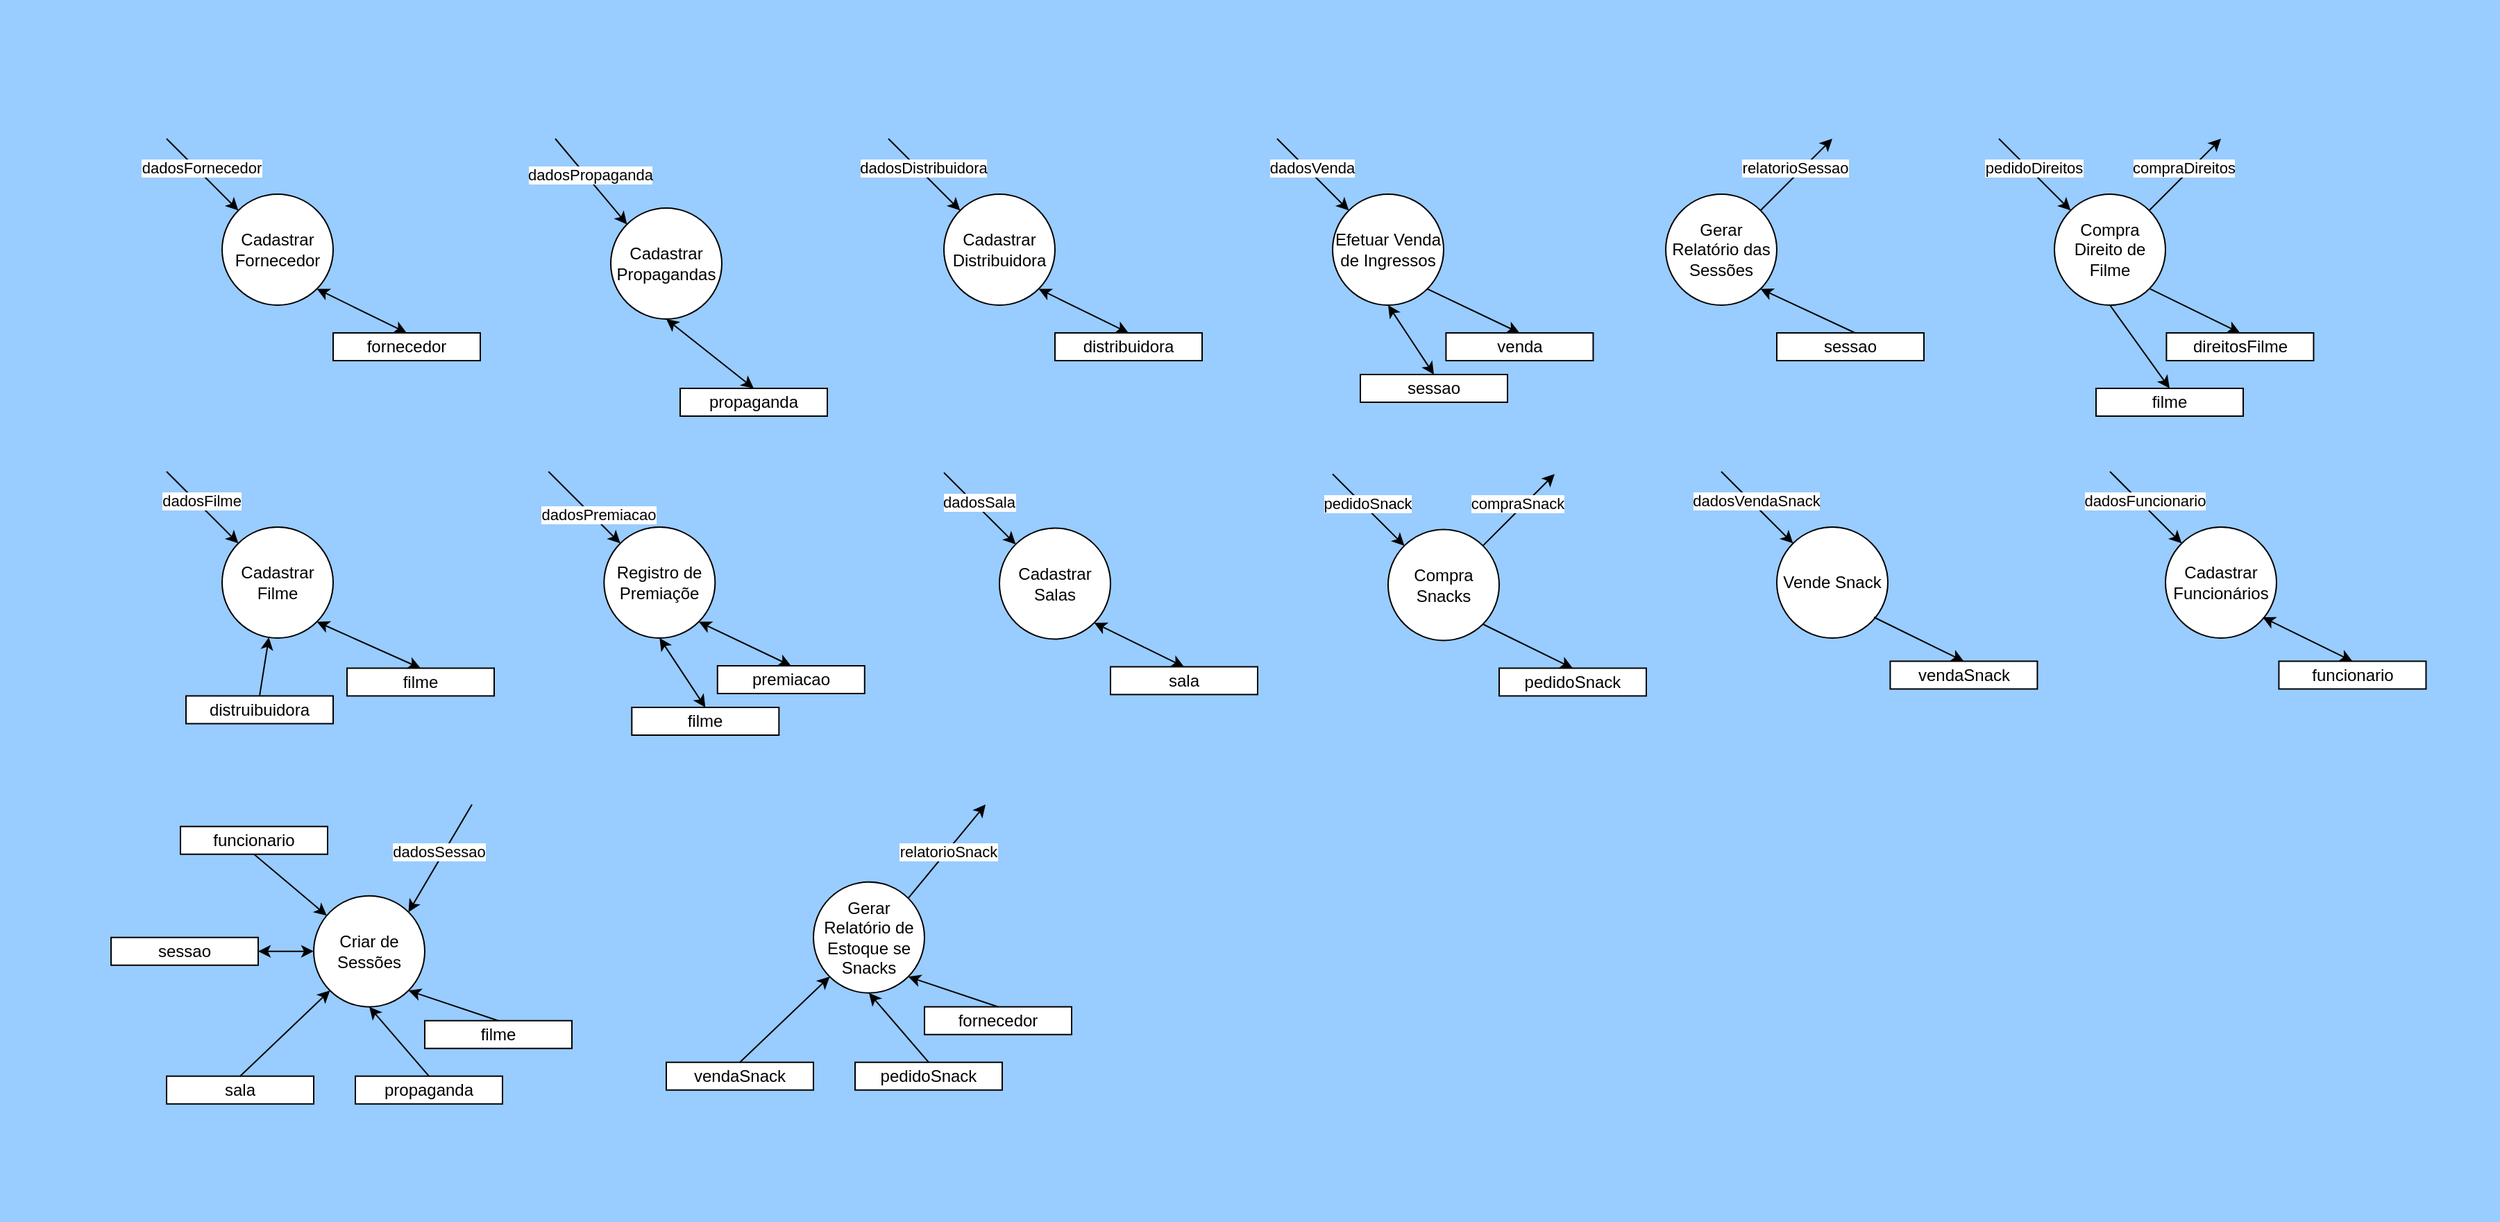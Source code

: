<mxfile version="18.2.0" type="device"><diagram id="M0JN2U-4xID6pmuaQAMV" name="Page-1"><mxGraphModel dx="3066" dy="2300" grid="1" gridSize="10" guides="1" tooltips="1" connect="1" arrows="1" fold="1" page="1" pageScale="1" pageWidth="850" pageHeight="1100" background="#99CCFF" math="0" shadow="0"><root><mxCell id="0"/><mxCell id="1" parent="0"/><mxCell id="Lov5_WWkviEqrj91i6hO-1" value="Cadastrar&lt;br&gt;Fornecedor" style="ellipse;whiteSpace=wrap;html=1;aspect=fixed;" parent="1" vertex="1"><mxGeometry x="80" y="80" width="80" height="80" as="geometry"/></mxCell><mxCell id="Lov5_WWkviEqrj91i6hO-2" value="" style="endArrow=classic;html=1;rounded=0;entryX=0;entryY=0;entryDx=0;entryDy=0;" parent="1" target="Lov5_WWkviEqrj91i6hO-1" edge="1"><mxGeometry relative="1" as="geometry"><mxPoint x="40" y="40" as="sourcePoint"/><mxPoint x="70" y="100" as="targetPoint"/></mxGeometry></mxCell><mxCell id="Lov5_WWkviEqrj91i6hO-3" value="dadosFornecedor&lt;br&gt;" style="edgeLabel;resizable=0;html=1;align=center;verticalAlign=middle;" parent="Lov5_WWkviEqrj91i6hO-2" connectable="0" vertex="1"><mxGeometry relative="1" as="geometry"><mxPoint x="-1" y="-5" as="offset"/></mxGeometry></mxCell><mxCell id="Lov5_WWkviEqrj91i6hO-4" value="fornecedor" style="rounded=0;whiteSpace=wrap;html=1;" parent="1" vertex="1"><mxGeometry x="160" y="180" width="106" height="20" as="geometry"/></mxCell><mxCell id="Lov5_WWkviEqrj91i6hO-5" value="" style="endArrow=classic;startArrow=classic;html=1;rounded=0;entryX=0.5;entryY=0;entryDx=0;entryDy=0;exitX=1;exitY=1;exitDx=0;exitDy=0;" parent="1" source="Lov5_WWkviEqrj91i6hO-1" target="Lov5_WWkviEqrj91i6hO-4" edge="1"><mxGeometry width="50" height="50" relative="1" as="geometry"><mxPoint x="110" y="160" as="sourcePoint"/><mxPoint x="160" y="110" as="targetPoint"/></mxGeometry></mxCell><mxCell id="Lov5_WWkviEqrj91i6hO-6" value="Cadastrar Filme" style="ellipse;whiteSpace=wrap;html=1;aspect=fixed;" parent="1" vertex="1"><mxGeometry x="80" y="320" width="80" height="80" as="geometry"/></mxCell><mxCell id="Lov5_WWkviEqrj91i6hO-7" value="" style="endArrow=classic;html=1;rounded=0;entryX=0;entryY=0;entryDx=0;entryDy=0;" parent="1" target="Lov5_WWkviEqrj91i6hO-6" edge="1"><mxGeometry relative="1" as="geometry"><mxPoint x="40" y="280" as="sourcePoint"/><mxPoint x="-16.759" y="379.998" as="targetPoint"/></mxGeometry></mxCell><mxCell id="Lov5_WWkviEqrj91i6hO-8" value="dadosFilme" style="edgeLabel;resizable=0;html=1;align=center;verticalAlign=middle;" parent="Lov5_WWkviEqrj91i6hO-7" connectable="0" vertex="1"><mxGeometry relative="1" as="geometry"><mxPoint x="-1" y="-5" as="offset"/></mxGeometry></mxCell><mxCell id="Lov5_WWkviEqrj91i6hO-9" value="filme" style="rounded=0;whiteSpace=wrap;html=1;" parent="1" vertex="1"><mxGeometry x="170" y="421.72" width="106" height="20" as="geometry"/></mxCell><mxCell id="Lov5_WWkviEqrj91i6hO-10" value="" style="endArrow=classic;startArrow=classic;html=1;rounded=0;exitX=1;exitY=1;exitDx=0;exitDy=0;entryX=0.5;entryY=0;entryDx=0;entryDy=0;" parent="1" source="Lov5_WWkviEqrj91i6hO-6" target="Lov5_WWkviEqrj91i6hO-9" edge="1"><mxGeometry width="50" height="50" relative="1" as="geometry"><mxPoint x="140" y="450" as="sourcePoint"/><mxPoint x="110" y="430" as="targetPoint"/></mxGeometry></mxCell><mxCell id="Lov5_WWkviEqrj91i6hO-11" style="edgeStyle=orthogonalEdgeStyle;rounded=0;orthogonalLoop=1;jettySize=auto;html=1;exitX=0.5;exitY=1;exitDx=0;exitDy=0;" parent="1" source="Lov5_WWkviEqrj91i6hO-9" target="Lov5_WWkviEqrj91i6hO-9" edge="1"><mxGeometry relative="1" as="geometry"/></mxCell><mxCell id="Lov5_WWkviEqrj91i6hO-12" value="Registro de Premiaçõe" style="ellipse;whiteSpace=wrap;html=1;aspect=fixed;" parent="1" vertex="1"><mxGeometry x="355.16" y="320" width="80" height="80" as="geometry"/></mxCell><mxCell id="Lov5_WWkviEqrj91i6hO-13" value="" style="endArrow=classic;html=1;rounded=0;entryX=0;entryY=0;entryDx=0;entryDy=0;" parent="1" edge="1"><mxGeometry relative="1" as="geometry"><mxPoint x="315.16" y="280" as="sourcePoint"/><mxPoint x="366.876" y="331.716" as="targetPoint"/></mxGeometry></mxCell><mxCell id="Lov5_WWkviEqrj91i6hO-15" value="premiacao" style="rounded=0;whiteSpace=wrap;html=1;" parent="1" vertex="1"><mxGeometry x="436.88" y="420" width="106" height="20" as="geometry"/></mxCell><mxCell id="Lov5_WWkviEqrj91i6hO-16" value="" style="endArrow=classic;startArrow=classic;html=1;rounded=0;entryX=0.5;entryY=0;entryDx=0;entryDy=0;exitX=1;exitY=1;exitDx=0;exitDy=0;" parent="1" source="Lov5_WWkviEqrj91i6hO-12" target="Lov5_WWkviEqrj91i6hO-15" edge="1"><mxGeometry width="50" height="50" relative="1" as="geometry"><mxPoint x="455.16" y="410" as="sourcePoint"/><mxPoint x="386.88" y="430" as="targetPoint"/></mxGeometry></mxCell><mxCell id="Lov5_WWkviEqrj91i6hO-17" value="filme" style="rounded=0;whiteSpace=wrap;html=1;" parent="1" vertex="1"><mxGeometry x="375.16" y="450" width="106" height="20" as="geometry"/></mxCell><mxCell id="Lov5_WWkviEqrj91i6hO-18" value="" style="endArrow=classic;startArrow=classic;html=1;rounded=0;entryX=0.5;entryY=0;entryDx=0;entryDy=0;exitX=0.5;exitY=1;exitDx=0;exitDy=0;" parent="1" source="Lov5_WWkviEqrj91i6hO-12" target="Lov5_WWkviEqrj91i6hO-17" edge="1"><mxGeometry width="50" height="50" relative="1" as="geometry"><mxPoint x="361.944" y="414.144" as="sourcePoint"/><mxPoint x="428.38" y="445.86" as="targetPoint"/></mxGeometry></mxCell><mxCell id="Lov5_WWkviEqrj91i6hO-31" value="Cadastrar Funcionários" style="ellipse;whiteSpace=wrap;html=1;aspect=fixed;" parent="1" vertex="1"><mxGeometry x="1480" y="320" width="80" height="80" as="geometry"/></mxCell><mxCell id="Lov5_WWkviEqrj91i6hO-32" value="" style="endArrow=classic;html=1;rounded=0;entryX=0;entryY=0;entryDx=0;entryDy=0;" parent="1" edge="1"><mxGeometry relative="1" as="geometry"><mxPoint x="1440" y="280" as="sourcePoint"/><mxPoint x="1491.716" y="331.716" as="targetPoint"/></mxGeometry></mxCell><mxCell id="Lov5_WWkviEqrj91i6hO-33" value="dadosFuncionario" style="edgeLabel;resizable=0;html=1;align=center;verticalAlign=middle;" parent="Lov5_WWkviEqrj91i6hO-32" connectable="0" vertex="1"><mxGeometry relative="1" as="geometry"><mxPoint x="-1" y="-5" as="offset"/></mxGeometry></mxCell><mxCell id="Lov5_WWkviEqrj91i6hO-34" value="funcionario" style="rounded=0;whiteSpace=wrap;html=1;" parent="1" vertex="1"><mxGeometry x="1561.72" y="416.72" width="106" height="20" as="geometry"/></mxCell><mxCell id="Lov5_WWkviEqrj91i6hO-35" value="" style="endArrow=classic;startArrow=classic;html=1;rounded=0;entryX=0.5;entryY=0;entryDx=0;entryDy=0;exitX=1;exitY=1;exitDx=0;exitDy=0;startFill=1;" parent="1" target="Lov5_WWkviEqrj91i6hO-34" edge="1"><mxGeometry width="50" height="50" relative="1" as="geometry"><mxPoint x="1550.004" y="385.004" as="sourcePoint"/><mxPoint x="1616.44" y="413.44" as="targetPoint"/></mxGeometry></mxCell><mxCell id="Lov5_WWkviEqrj91i6hO-36" value="Cadastrar Propagandas" style="ellipse;whiteSpace=wrap;html=1;aspect=fixed;" parent="1" vertex="1"><mxGeometry x="360" y="90" width="80" height="80" as="geometry"/></mxCell><mxCell id="Lov5_WWkviEqrj91i6hO-37" value="" style="endArrow=classic;html=1;rounded=0;entryX=0;entryY=0;entryDx=0;entryDy=0;" parent="1" target="Lov5_WWkviEqrj91i6hO-36" edge="1"><mxGeometry relative="1" as="geometry"><mxPoint x="320" y="40" as="sourcePoint"/><mxPoint x="371.716" y="91.716" as="targetPoint"/></mxGeometry></mxCell><mxCell id="Lov5_WWkviEqrj91i6hO-38" value="dadosPropaganda" style="edgeLabel;resizable=0;html=1;align=center;verticalAlign=middle;" parent="Lov5_WWkviEqrj91i6hO-37" connectable="0" vertex="1"><mxGeometry relative="1" as="geometry"><mxPoint x="-1" y="-5" as="offset"/></mxGeometry></mxCell><mxCell id="Lov5_WWkviEqrj91i6hO-42" value="" style="endArrow=classic;startArrow=classic;html=1;rounded=0;exitX=0.5;exitY=0;exitDx=0;exitDy=0;entryX=0.5;entryY=1;entryDx=0;entryDy=0;" parent="1" source="Lov5_WWkviEqrj91i6hO-43" target="Lov5_WWkviEqrj91i6hO-36" edge="1"><mxGeometry width="50" height="50" relative="1" as="geometry"><mxPoint x="300" y="350" as="sourcePoint"/><mxPoint x="350" y="300" as="targetPoint"/></mxGeometry></mxCell><mxCell id="Lov5_WWkviEqrj91i6hO-43" value="propaganda" style="rounded=0;whiteSpace=wrap;html=1;" parent="1" vertex="1"><mxGeometry x="410" y="220" width="106" height="20" as="geometry"/></mxCell><mxCell id="Lov5_WWkviEqrj91i6hO-53" value="distruibuidora" style="rounded=0;whiteSpace=wrap;html=1;" parent="1" vertex="1"><mxGeometry x="54" y="441.72" width="106" height="20" as="geometry"/></mxCell><mxCell id="Lov5_WWkviEqrj91i6hO-54" value="" style="endArrow=none;startArrow=classic;html=1;rounded=0;entryX=0.5;entryY=0;entryDx=0;entryDy=0;startFill=1;endFill=0;" parent="1" source="Lov5_WWkviEqrj91i6hO-6" target="Lov5_WWkviEqrj91i6hO-53" edge="1"><mxGeometry width="50" height="50" relative="1" as="geometry"><mxPoint x="52.284" y="400.004" as="sourcePoint"/><mxPoint x="14" y="441.72" as="targetPoint"/></mxGeometry></mxCell><mxCell id="Lov5_WWkviEqrj91i6hO-55" style="edgeStyle=orthogonalEdgeStyle;rounded=0;orthogonalLoop=1;jettySize=auto;html=1;exitX=0.5;exitY=1;exitDx=0;exitDy=0;" parent="1" source="Lov5_WWkviEqrj91i6hO-53" target="Lov5_WWkviEqrj91i6hO-53" edge="1"><mxGeometry relative="1" as="geometry"/></mxCell><mxCell id="Lov5_WWkviEqrj91i6hO-58" value="dadosPremiacao" style="edgeLabel;resizable=0;html=1;align=center;verticalAlign=middle;" parent="1" connectable="0" vertex="1"><mxGeometry x="350.323" y="311.163" as="geometry"/></mxCell><mxCell id="Lov5_WWkviEqrj91i6hO-61" value="Criar de Sessões" style="ellipse;whiteSpace=wrap;html=1;aspect=fixed;" parent="1" vertex="1"><mxGeometry x="146" y="585.86" width="80" height="80" as="geometry"/></mxCell><mxCell id="Lov5_WWkviEqrj91i6hO-63" value="propaganda" style="rounded=0;whiteSpace=wrap;html=1;" parent="1" vertex="1"><mxGeometry x="176" y="715.86" width="106" height="20" as="geometry"/></mxCell><mxCell id="Lov5_WWkviEqrj91i6hO-64" value="filme" style="rounded=0;whiteSpace=wrap;html=1;" parent="1" vertex="1"><mxGeometry x="226" y="675.86" width="106" height="20" as="geometry"/></mxCell><mxCell id="Lov5_WWkviEqrj91i6hO-65" value="sala" style="rounded=0;whiteSpace=wrap;html=1;" parent="1" vertex="1"><mxGeometry x="40" y="715.86" width="106" height="20" as="geometry"/></mxCell><mxCell id="Lov5_WWkviEqrj91i6hO-66" value="" style="endArrow=classic;html=1;rounded=0;exitX=0.5;exitY=0;exitDx=0;exitDy=0;entryX=1;entryY=1;entryDx=0;entryDy=0;" parent="1" source="Lov5_WWkviEqrj91i6hO-64" target="Lov5_WWkviEqrj91i6hO-61" edge="1"><mxGeometry width="50" height="50" relative="1" as="geometry"><mxPoint x="366" y="565.86" as="sourcePoint"/><mxPoint x="416" y="515.86" as="targetPoint"/></mxGeometry></mxCell><mxCell id="Lov5_WWkviEqrj91i6hO-67" value="" style="endArrow=classic;html=1;rounded=0;exitX=0.5;exitY=0;exitDx=0;exitDy=0;entryX=0.5;entryY=1;entryDx=0;entryDy=0;" parent="1" source="Lov5_WWkviEqrj91i6hO-63" target="Lov5_WWkviEqrj91i6hO-61" edge="1"><mxGeometry width="50" height="50" relative="1" as="geometry"><mxPoint x="366" y="565.86" as="sourcePoint"/><mxPoint x="416" y="515.86" as="targetPoint"/></mxGeometry></mxCell><mxCell id="Lov5_WWkviEqrj91i6hO-68" value="" style="endArrow=classic;html=1;rounded=0;exitX=0.5;exitY=0;exitDx=0;exitDy=0;entryX=0;entryY=1;entryDx=0;entryDy=0;" parent="1" source="Lov5_WWkviEqrj91i6hO-65" target="Lov5_WWkviEqrj91i6hO-61" edge="1"><mxGeometry width="50" height="50" relative="1" as="geometry"><mxPoint x="366" y="565.86" as="sourcePoint"/><mxPoint x="416" y="515.86" as="targetPoint"/></mxGeometry></mxCell><mxCell id="Lov5_WWkviEqrj91i6hO-77" value="funcionario" style="rounded=0;whiteSpace=wrap;html=1;" parent="1" vertex="1"><mxGeometry x="50" y="535.86" width="106" height="20" as="geometry"/></mxCell><mxCell id="Lov5_WWkviEqrj91i6hO-78" value="" style="endArrow=classic;html=1;rounded=0;exitX=0.5;exitY=1;exitDx=0;exitDy=0;" parent="1" source="Lov5_WWkviEqrj91i6hO-77" target="Lov5_WWkviEqrj91i6hO-61" edge="1"><mxGeometry width="50" height="50" relative="1" as="geometry"><mxPoint x="171.72" y="467.58" as="sourcePoint"/><mxPoint x="20.004" y="555.864" as="targetPoint"/></mxGeometry></mxCell><mxCell id="Lov5_WWkviEqrj91i6hO-91" value="" style="endArrow=classic;html=1;rounded=0;entryX=1;entryY=0;entryDx=0;entryDy=0;" parent="1" target="Lov5_WWkviEqrj91i6hO-61" edge="1"><mxGeometry relative="1" as="geometry"><mxPoint x="260" y="520" as="sourcePoint"/><mxPoint x="311.716" y="571.716" as="targetPoint"/></mxGeometry></mxCell><mxCell id="Lov5_WWkviEqrj91i6hO-92" value="dadosSessao" style="edgeLabel;resizable=0;html=1;align=center;verticalAlign=middle;" parent="Lov5_WWkviEqrj91i6hO-91" connectable="0" vertex="1"><mxGeometry relative="1" as="geometry"><mxPoint x="-1" y="-5" as="offset"/></mxGeometry></mxCell><mxCell id="Lov5_WWkviEqrj91i6hO-146" value="Cadastrar&lt;br&gt;Distribuidora" style="ellipse;whiteSpace=wrap;html=1;aspect=fixed;" parent="1" vertex="1"><mxGeometry x="600" y="80" width="80" height="80" as="geometry"/></mxCell><mxCell id="Lov5_WWkviEqrj91i6hO-147" value="" style="endArrow=classic;html=1;rounded=0;entryX=0;entryY=0;entryDx=0;entryDy=0;" parent="1" target="Lov5_WWkviEqrj91i6hO-146" edge="1"><mxGeometry relative="1" as="geometry"><mxPoint x="560" y="40" as="sourcePoint"/><mxPoint x="590" y="100" as="targetPoint"/></mxGeometry></mxCell><mxCell id="Lov5_WWkviEqrj91i6hO-148" value="dadosDistribuidora" style="edgeLabel;resizable=0;html=1;align=center;verticalAlign=middle;" parent="Lov5_WWkviEqrj91i6hO-147" connectable="0" vertex="1"><mxGeometry relative="1" as="geometry"><mxPoint x="-1" y="-5" as="offset"/></mxGeometry></mxCell><mxCell id="Lov5_WWkviEqrj91i6hO-149" value="distribuidora" style="rounded=0;whiteSpace=wrap;html=1;" parent="1" vertex="1"><mxGeometry x="680" y="180" width="106" height="20" as="geometry"/></mxCell><mxCell id="Lov5_WWkviEqrj91i6hO-150" value="" style="endArrow=classic;startArrow=classic;html=1;rounded=0;entryX=0.5;entryY=0;entryDx=0;entryDy=0;exitX=1;exitY=1;exitDx=0;exitDy=0;" parent="1" source="Lov5_WWkviEqrj91i6hO-146" target="Lov5_WWkviEqrj91i6hO-149" edge="1"><mxGeometry width="50" height="50" relative="1" as="geometry"><mxPoint x="630" y="160" as="sourcePoint"/><mxPoint x="680" y="110" as="targetPoint"/></mxGeometry></mxCell><mxCell id="Lov5_WWkviEqrj91i6hO-151" value="Cadastrar Salas" style="ellipse;whiteSpace=wrap;html=1;aspect=fixed;" parent="1" vertex="1"><mxGeometry x="640" y="320.72" width="80" height="80" as="geometry"/></mxCell><mxCell id="Lov5_WWkviEqrj91i6hO-152" value="" style="endArrow=classic;html=1;rounded=0;entryX=0;entryY=0;entryDx=0;entryDy=0;" parent="1" target="Lov5_WWkviEqrj91i6hO-151" edge="1"><mxGeometry relative="1" as="geometry"><mxPoint x="600" y="280.72" as="sourcePoint"/><mxPoint x="543.241" y="380.718" as="targetPoint"/></mxGeometry></mxCell><mxCell id="Lov5_WWkviEqrj91i6hO-153" value="dadosSala" style="edgeLabel;resizable=0;html=1;align=center;verticalAlign=middle;" parent="Lov5_WWkviEqrj91i6hO-152" connectable="0" vertex="1"><mxGeometry relative="1" as="geometry"><mxPoint x="-1" y="-5" as="offset"/></mxGeometry></mxCell><mxCell id="Lov5_WWkviEqrj91i6hO-154" value="sala" style="rounded=0;whiteSpace=wrap;html=1;" parent="1" vertex="1"><mxGeometry x="720" y="420.72" width="106" height="20" as="geometry"/></mxCell><mxCell id="Lov5_WWkviEqrj91i6hO-155" value="" style="endArrow=classic;startArrow=classic;html=1;rounded=0;exitX=1;exitY=1;exitDx=0;exitDy=0;entryX=0.5;entryY=0;entryDx=0;entryDy=0;" parent="1" source="Lov5_WWkviEqrj91i6hO-151" target="Lov5_WWkviEqrj91i6hO-154" edge="1"><mxGeometry width="50" height="50" relative="1" as="geometry"><mxPoint x="700" y="450.72" as="sourcePoint"/><mxPoint x="670" y="430.72" as="targetPoint"/></mxGeometry></mxCell><mxCell id="Lov5_WWkviEqrj91i6hO-156" style="edgeStyle=orthogonalEdgeStyle;rounded=0;orthogonalLoop=1;jettySize=auto;html=1;exitX=0.5;exitY=1;exitDx=0;exitDy=0;" parent="1" source="Lov5_WWkviEqrj91i6hO-154" target="Lov5_WWkviEqrj91i6hO-154" edge="1"><mxGeometry relative="1" as="geometry"/></mxCell><mxCell id="Lov5_WWkviEqrj91i6hO-157" value="Efetuar Venda de Ingressos" style="ellipse;whiteSpace=wrap;html=1;aspect=fixed;" parent="1" vertex="1"><mxGeometry x="880" y="80" width="80" height="80" as="geometry"/></mxCell><mxCell id="Lov5_WWkviEqrj91i6hO-158" value="" style="endArrow=classic;html=1;rounded=0;entryX=0;entryY=0;entryDx=0;entryDy=0;" parent="1" edge="1"><mxGeometry relative="1" as="geometry"><mxPoint x="840" y="40" as="sourcePoint"/><mxPoint x="891.716" y="91.716" as="targetPoint"/></mxGeometry></mxCell><mxCell id="Lov5_WWkviEqrj91i6hO-159" value="dadosVenda" style="edgeLabel;resizable=0;html=1;align=center;verticalAlign=middle;" parent="Lov5_WWkviEqrj91i6hO-158" connectable="0" vertex="1"><mxGeometry relative="1" as="geometry"><mxPoint x="-1" y="-5" as="offset"/></mxGeometry></mxCell><mxCell id="Lov5_WWkviEqrj91i6hO-160" value="venda" style="rounded=0;whiteSpace=wrap;html=1;" parent="1" vertex="1"><mxGeometry x="961.72" y="180" width="106" height="20" as="geometry"/></mxCell><mxCell id="Lov5_WWkviEqrj91i6hO-161" value="" style="endArrow=classic;startArrow=none;html=1;rounded=0;entryX=0.5;entryY=0;entryDx=0;entryDy=0;exitX=1;exitY=1;exitDx=0;exitDy=0;startFill=0;" parent="1" source="Lov5_WWkviEqrj91i6hO-157" target="Lov5_WWkviEqrj91i6hO-160" edge="1"><mxGeometry width="50" height="50" relative="1" as="geometry"><mxPoint x="980" y="170" as="sourcePoint"/><mxPoint x="911.72" y="190" as="targetPoint"/></mxGeometry></mxCell><mxCell id="Lov5_WWkviEqrj91i6hO-162" value="sessao" style="rounded=0;whiteSpace=wrap;html=1;" parent="1" vertex="1"><mxGeometry x="900" y="210" width="106" height="20" as="geometry"/></mxCell><mxCell id="Lov5_WWkviEqrj91i6hO-163" value="" style="endArrow=classic;startArrow=classic;html=1;rounded=0;entryX=0.5;entryY=0;entryDx=0;entryDy=0;exitX=0.5;exitY=1;exitDx=0;exitDy=0;" parent="1" source="Lov5_WWkviEqrj91i6hO-157" target="Lov5_WWkviEqrj91i6hO-162" edge="1"><mxGeometry width="50" height="50" relative="1" as="geometry"><mxPoint x="886.784" y="174.144" as="sourcePoint"/><mxPoint x="953.22" y="205.86" as="targetPoint"/></mxGeometry></mxCell><mxCell id="Lov5_WWkviEqrj91i6hO-164" value="Gerar Relatório das Sessões" style="ellipse;whiteSpace=wrap;html=1;aspect=fixed;" parent="1" vertex="1"><mxGeometry x="1120" y="80" width="80" height="80" as="geometry"/></mxCell><mxCell id="Lov5_WWkviEqrj91i6hO-165" value="" style="endArrow=classic;html=1;rounded=0;exitX=1;exitY=0;exitDx=0;exitDy=0;" parent="1" source="Lov5_WWkviEqrj91i6hO-164" edge="1"><mxGeometry relative="1" as="geometry"><mxPoint x="1080" y="40" as="sourcePoint"/><mxPoint x="1240" y="40" as="targetPoint"/></mxGeometry></mxCell><mxCell id="Lov5_WWkviEqrj91i6hO-166" value="relatorioSessao" style="edgeLabel;resizable=0;html=1;align=center;verticalAlign=middle;" parent="Lov5_WWkviEqrj91i6hO-165" connectable="0" vertex="1"><mxGeometry relative="1" as="geometry"><mxPoint x="-1" y="-5" as="offset"/></mxGeometry></mxCell><mxCell id="Lov5_WWkviEqrj91i6hO-167" value="sessao" style="rounded=0;whiteSpace=wrap;html=1;" parent="1" vertex="1"><mxGeometry x="1200" y="180" width="106" height="20" as="geometry"/></mxCell><mxCell id="Lov5_WWkviEqrj91i6hO-168" value="" style="endArrow=none;startArrow=classic;html=1;rounded=0;entryX=0.5;entryY=0;entryDx=0;entryDy=0;exitX=1;exitY=1;exitDx=0;exitDy=0;endFill=0;" parent="1" source="Lov5_WWkviEqrj91i6hO-164" edge="1"><mxGeometry width="50" height="50" relative="1" as="geometry"><mxPoint x="1190.004" y="148.284" as="sourcePoint"/><mxPoint x="1256.44" y="180" as="targetPoint"/></mxGeometry></mxCell><mxCell id="Lov5_WWkviEqrj91i6hO-169" value="Compra Snacks" style="ellipse;whiteSpace=wrap;html=1;aspect=fixed;" parent="1" vertex="1"><mxGeometry x="920" y="321.72" width="80" height="80" as="geometry"/></mxCell><mxCell id="Lov5_WWkviEqrj91i6hO-170" value="" style="endArrow=classic;html=1;rounded=0;entryX=0;entryY=0;entryDx=0;entryDy=0;" parent="1" edge="1"><mxGeometry relative="1" as="geometry"><mxPoint x="880" y="281.72" as="sourcePoint"/><mxPoint x="931.716" y="333.436" as="targetPoint"/></mxGeometry></mxCell><mxCell id="Lov5_WWkviEqrj91i6hO-171" value="pedidoSnack" style="edgeLabel;resizable=0;html=1;align=center;verticalAlign=middle;" parent="Lov5_WWkviEqrj91i6hO-170" connectable="0" vertex="1"><mxGeometry relative="1" as="geometry"><mxPoint x="-1" y="-5" as="offset"/></mxGeometry></mxCell><mxCell id="Lov5_WWkviEqrj91i6hO-172" value="" style="endArrow=classic;html=1;rounded=0;exitX=1;exitY=0;exitDx=0;exitDy=0;" parent="1" source="Lov5_WWkviEqrj91i6hO-169" edge="1"><mxGeometry relative="1" as="geometry"><mxPoint x="1010" y="301.72" as="sourcePoint"/><mxPoint x="1040" y="281.72" as="targetPoint"/></mxGeometry></mxCell><mxCell id="Lov5_WWkviEqrj91i6hO-173" value="compraSnack" style="edgeLabel;resizable=0;html=1;align=center;verticalAlign=middle;" parent="Lov5_WWkviEqrj91i6hO-172" connectable="0" vertex="1"><mxGeometry relative="1" as="geometry"><mxPoint x="-1" y="-5" as="offset"/></mxGeometry></mxCell><mxCell id="Lov5_WWkviEqrj91i6hO-174" value="pedidoSnack" style="rounded=0;whiteSpace=wrap;html=1;" parent="1" vertex="1"><mxGeometry x="1000" y="421.72" width="106" height="20" as="geometry"/></mxCell><mxCell id="Lov5_WWkviEqrj91i6hO-175" value="" style="endArrow=classic;startArrow=none;html=1;rounded=0;entryX=0.5;entryY=0;entryDx=0;entryDy=0;exitX=1;exitY=1;exitDx=0;exitDy=0;startFill=0;" parent="1" source="Lov5_WWkviEqrj91i6hO-169" target="Lov5_WWkviEqrj91i6hO-174" edge="1"><mxGeometry width="50" height="50" relative="1" as="geometry"><mxPoint x="1000" y="391.72" as="sourcePoint"/><mxPoint x="1054.72" y="418.44" as="targetPoint"/></mxGeometry></mxCell><mxCell id="Lov5_WWkviEqrj91i6hO-176" value="Vende Snack" style="ellipse;whiteSpace=wrap;html=1;aspect=fixed;" parent="1" vertex="1"><mxGeometry x="1200" y="320" width="80" height="80" as="geometry"/></mxCell><mxCell id="Lov5_WWkviEqrj91i6hO-177" value="" style="endArrow=classic;html=1;rounded=0;entryX=0;entryY=0;entryDx=0;entryDy=0;" parent="1" edge="1"><mxGeometry relative="1" as="geometry"><mxPoint x="1160" y="280" as="sourcePoint"/><mxPoint x="1211.716" y="331.716" as="targetPoint"/></mxGeometry></mxCell><mxCell id="Lov5_WWkviEqrj91i6hO-178" value="dadosVendaSnack" style="edgeLabel;resizable=0;html=1;align=center;verticalAlign=middle;" parent="Lov5_WWkviEqrj91i6hO-177" connectable="0" vertex="1"><mxGeometry relative="1" as="geometry"><mxPoint x="-1" y="-5" as="offset"/></mxGeometry></mxCell><mxCell id="Lov5_WWkviEqrj91i6hO-179" value="vendaSnack" style="rounded=0;whiteSpace=wrap;html=1;" parent="1" vertex="1"><mxGeometry x="1281.72" y="416.72" width="106" height="20" as="geometry"/></mxCell><mxCell id="Lov5_WWkviEqrj91i6hO-180" value="" style="endArrow=classic;startArrow=none;html=1;rounded=0;entryX=0.5;entryY=0;entryDx=0;entryDy=0;exitX=1;exitY=1;exitDx=0;exitDy=0;startFill=0;" parent="1" target="Lov5_WWkviEqrj91i6hO-179" edge="1"><mxGeometry width="50" height="50" relative="1" as="geometry"><mxPoint x="1270.004" y="385.004" as="sourcePoint"/><mxPoint x="1336.44" y="413.44" as="targetPoint"/></mxGeometry></mxCell><mxCell id="Lov5_WWkviEqrj91i6hO-181" value="Compra Direito de Filme" style="ellipse;whiteSpace=wrap;html=1;aspect=fixed;" parent="1" vertex="1"><mxGeometry x="1400" y="80" width="80" height="80" as="geometry"/></mxCell><mxCell id="Lov5_WWkviEqrj91i6hO-182" value="" style="endArrow=classic;html=1;rounded=0;entryX=0;entryY=0;entryDx=0;entryDy=0;" parent="1" edge="1"><mxGeometry relative="1" as="geometry"><mxPoint x="1360" y="40" as="sourcePoint"/><mxPoint x="1411.716" y="91.716" as="targetPoint"/></mxGeometry></mxCell><mxCell id="Lov5_WWkviEqrj91i6hO-183" value="pedidoDireitos" style="edgeLabel;resizable=0;html=1;align=center;verticalAlign=middle;" parent="Lov5_WWkviEqrj91i6hO-182" connectable="0" vertex="1"><mxGeometry relative="1" as="geometry"><mxPoint x="-1" y="-5" as="offset"/></mxGeometry></mxCell><mxCell id="Lov5_WWkviEqrj91i6hO-184" value="" style="endArrow=classic;html=1;rounded=0;exitX=1;exitY=0;exitDx=0;exitDy=0;" parent="1" source="Lov5_WWkviEqrj91i6hO-181" edge="1"><mxGeometry relative="1" as="geometry"><mxPoint x="1480" y="20" as="sourcePoint"/><mxPoint x="1520" y="40" as="targetPoint"/></mxGeometry></mxCell><mxCell id="Lov5_WWkviEqrj91i6hO-185" value="compraDireitos" style="edgeLabel;resizable=0;html=1;align=center;verticalAlign=middle;" parent="Lov5_WWkviEqrj91i6hO-184" connectable="0" vertex="1"><mxGeometry relative="1" as="geometry"><mxPoint x="-1" y="-5" as="offset"/></mxGeometry></mxCell><mxCell id="Lov5_WWkviEqrj91i6hO-186" value="direitosFilme" style="rounded=0;whiteSpace=wrap;html=1;" parent="1" vertex="1"><mxGeometry x="1480.72" y="180" width="106" height="20" as="geometry"/></mxCell><mxCell id="Lov5_WWkviEqrj91i6hO-187" value="" style="endArrow=classic;startArrow=none;html=1;rounded=0;entryX=0.5;entryY=0;entryDx=0;entryDy=0;exitX=1;exitY=1;exitDx=0;exitDy=0;startFill=0;" parent="1" target="Lov5_WWkviEqrj91i6hO-186" edge="1"><mxGeometry width="50" height="50" relative="1" as="geometry"><mxPoint x="1469.004" y="148.284" as="sourcePoint"/><mxPoint x="1535.44" y="176.72" as="targetPoint"/></mxGeometry></mxCell><mxCell id="Lov5_WWkviEqrj91i6hO-188" value="" style="endArrow=none;startArrow=classic;html=1;rounded=0;exitX=0.5;exitY=0;exitDx=0;exitDy=0;entryX=0.5;entryY=1;entryDx=0;entryDy=0;endFill=0;" parent="1" source="Lov5_WWkviEqrj91i6hO-189" target="Lov5_WWkviEqrj91i6hO-181" edge="1"><mxGeometry width="50" height="50" relative="1" as="geometry"><mxPoint x="1320" y="80" as="sourcePoint"/><mxPoint x="1370" y="30" as="targetPoint"/></mxGeometry></mxCell><mxCell id="Lov5_WWkviEqrj91i6hO-189" value="filme" style="rounded=0;whiteSpace=wrap;html=1;" parent="1" vertex="1"><mxGeometry x="1430" y="220" width="106" height="20" as="geometry"/></mxCell><mxCell id="Lov5_WWkviEqrj91i6hO-190" value="Gerar Relatório de Estoque se Snacks" style="ellipse;whiteSpace=wrap;html=1;aspect=fixed;" parent="1" vertex="1"><mxGeometry x="506" y="575.86" width="80" height="80" as="geometry"/></mxCell><mxCell id="Lov5_WWkviEqrj91i6hO-191" value="" style="endArrow=classic;html=1;rounded=0;exitX=1;exitY=0;exitDx=0;exitDy=0;" parent="1" source="Lov5_WWkviEqrj91i6hO-190" edge="1"><mxGeometry relative="1" as="geometry"><mxPoint x="696" y="495.86" as="sourcePoint"/><mxPoint x="630" y="520" as="targetPoint"/></mxGeometry></mxCell><mxCell id="Lov5_WWkviEqrj91i6hO-192" value="relatorioSnack" style="edgeLabel;resizable=0;html=1;align=center;verticalAlign=middle;" parent="Lov5_WWkviEqrj91i6hO-191" connectable="0" vertex="1"><mxGeometry relative="1" as="geometry"/></mxCell><mxCell id="Lov5_WWkviEqrj91i6hO-193" value="pedidoSnack" style="rounded=0;whiteSpace=wrap;html=1;" parent="1" vertex="1"><mxGeometry x="536" y="705.86" width="106" height="20" as="geometry"/></mxCell><mxCell id="Lov5_WWkviEqrj91i6hO-194" value="fornecedor" style="rounded=0;whiteSpace=wrap;html=1;" parent="1" vertex="1"><mxGeometry x="586" y="665.86" width="106" height="20" as="geometry"/></mxCell><mxCell id="Lov5_WWkviEqrj91i6hO-195" value="vendaSnack" style="rounded=0;whiteSpace=wrap;html=1;" parent="1" vertex="1"><mxGeometry x="400" y="705.86" width="106" height="20" as="geometry"/></mxCell><mxCell id="Lov5_WWkviEqrj91i6hO-196" value="" style="endArrow=classic;html=1;rounded=0;exitX=0.5;exitY=0;exitDx=0;exitDy=0;entryX=1;entryY=1;entryDx=0;entryDy=0;" parent="1" source="Lov5_WWkviEqrj91i6hO-194" target="Lov5_WWkviEqrj91i6hO-190" edge="1"><mxGeometry width="50" height="50" relative="1" as="geometry"><mxPoint x="726" y="555.86" as="sourcePoint"/><mxPoint x="776" y="505.86" as="targetPoint"/></mxGeometry></mxCell><mxCell id="Lov5_WWkviEqrj91i6hO-197" value="" style="endArrow=classic;html=1;rounded=0;exitX=0.5;exitY=0;exitDx=0;exitDy=0;entryX=0.5;entryY=1;entryDx=0;entryDy=0;" parent="1" source="Lov5_WWkviEqrj91i6hO-193" target="Lov5_WWkviEqrj91i6hO-190" edge="1"><mxGeometry width="50" height="50" relative="1" as="geometry"><mxPoint x="726" y="555.86" as="sourcePoint"/><mxPoint x="776" y="505.86" as="targetPoint"/></mxGeometry></mxCell><mxCell id="Lov5_WWkviEqrj91i6hO-198" value="" style="endArrow=classic;html=1;rounded=0;exitX=0.5;exitY=0;exitDx=0;exitDy=0;entryX=0;entryY=1;entryDx=0;entryDy=0;" parent="1" source="Lov5_WWkviEqrj91i6hO-195" target="Lov5_WWkviEqrj91i6hO-190" edge="1"><mxGeometry width="50" height="50" relative="1" as="geometry"><mxPoint x="726" y="555.86" as="sourcePoint"/><mxPoint x="776" y="505.86" as="targetPoint"/></mxGeometry></mxCell><mxCell id="ufmRAh-uoyL-MWFYvDNV-2" value="sessao" style="rounded=0;whiteSpace=wrap;html=1;" parent="1" vertex="1"><mxGeometry y="615.86" width="106" height="20" as="geometry"/></mxCell><mxCell id="ufmRAh-uoyL-MWFYvDNV-3" value="" style="endArrow=classic;startArrow=classic;html=1;rounded=0;exitX=1;exitY=0.5;exitDx=0;exitDy=0;entryX=0;entryY=0.5;entryDx=0;entryDy=0;" parent="1" source="ufmRAh-uoyL-MWFYvDNV-2" target="Lov5_WWkviEqrj91i6hO-61" edge="1"><mxGeometry width="50" height="50" relative="1" as="geometry"><mxPoint x="40.004" y="575.864" as="sourcePoint"/><mxPoint x="114.72" y="609.3" as="targetPoint"/></mxGeometry></mxCell><mxCell id="KSCwcjyxzNBS4kwrWp0z-1" value="&amp;nbsp;" style="text;html=1;align=center;verticalAlign=middle;resizable=0;points=[];autosize=1;strokeColor=none;fillColor=none;" vertex="1" parent="1"><mxGeometry x="-80" y="461.72" width="20" height="20" as="geometry"/></mxCell><mxCell id="KSCwcjyxzNBS4kwrWp0z-2" value="&amp;nbsp;" style="text;html=1;align=center;verticalAlign=middle;resizable=0;points=[];autosize=1;strokeColor=none;fillColor=none;" vertex="1" parent="1"><mxGeometry x="860" y="800" width="20" height="20" as="geometry"/></mxCell><mxCell id="KSCwcjyxzNBS4kwrWp0z-3" value="&amp;nbsp;" style="text;html=1;align=center;verticalAlign=middle;resizable=0;points=[];autosize=1;strokeColor=none;fillColor=none;" vertex="1" parent="1"><mxGeometry x="780" y="-60" width="20" height="20" as="geometry"/></mxCell><mxCell id="KSCwcjyxzNBS4kwrWp0z-4" value="&amp;nbsp;" style="text;html=1;align=center;verticalAlign=middle;resizable=0;points=[];autosize=1;strokeColor=none;fillColor=none;" vertex="1" parent="1"><mxGeometry x="1700" y="210" width="20" height="20" as="geometry"/></mxCell></root></mxGraphModel></diagram></mxfile>